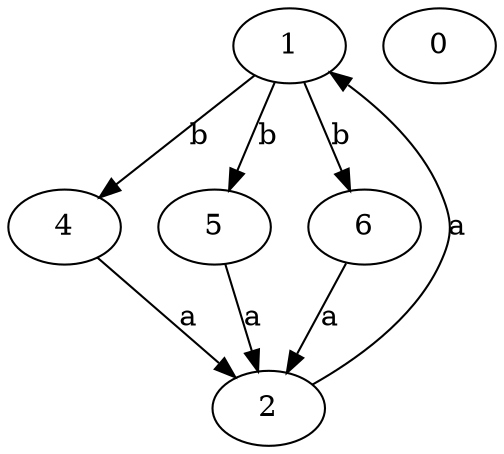 strict digraph  {
1;
2;
4;
0;
5;
6;
1 -> 4  [label=b];
1 -> 5  [label=b];
1 -> 6  [label=b];
2 -> 1  [label=a];
4 -> 2  [label=a];
5 -> 2  [label=a];
6 -> 2  [label=a];
}
